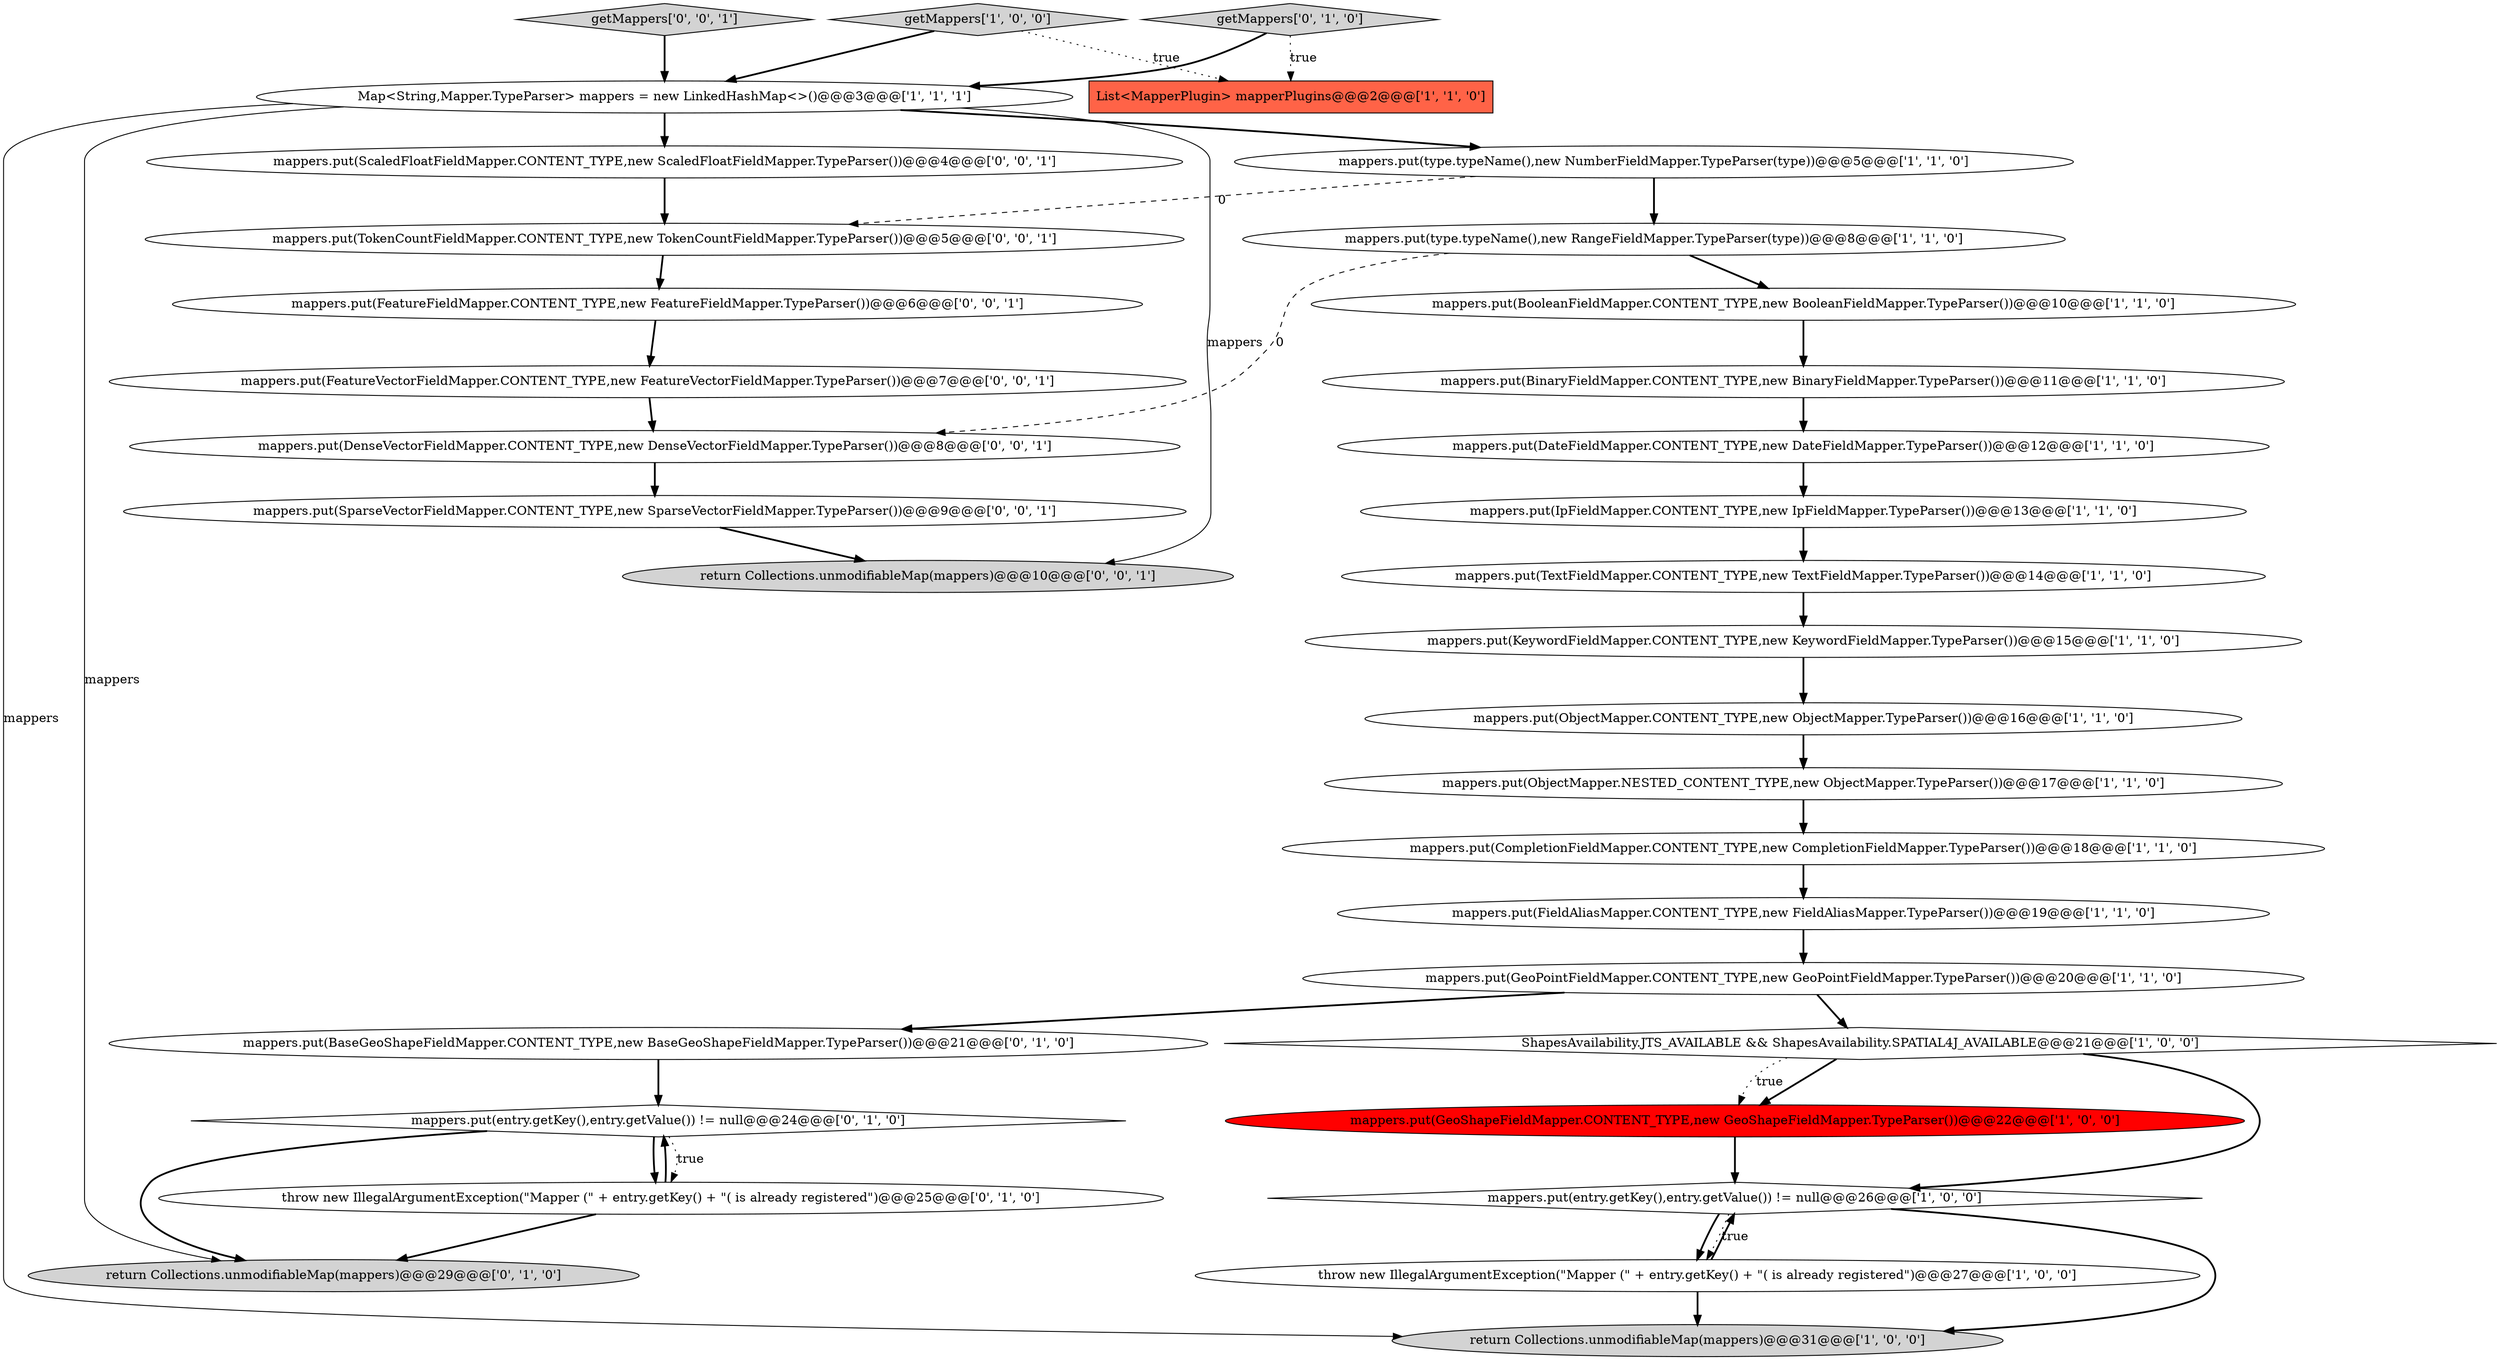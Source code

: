 digraph {
14 [style = filled, label = "mappers.put(DateFieldMapper.CONTENT_TYPE,new DateFieldMapper.TypeParser())@@@12@@@['1', '1', '0']", fillcolor = white, shape = ellipse image = "AAA0AAABBB1BBB"];
10 [style = filled, label = "mappers.put(CompletionFieldMapper.CONTENT_TYPE,new CompletionFieldMapper.TypeParser())@@@18@@@['1', '1', '0']", fillcolor = white, shape = ellipse image = "AAA0AAABBB1BBB"];
19 [style = filled, label = "getMappers['1', '0', '0']", fillcolor = lightgray, shape = diamond image = "AAA0AAABBB1BBB"];
6 [style = filled, label = "mappers.put(TextFieldMapper.CONTENT_TYPE,new TextFieldMapper.TypeParser())@@@14@@@['1', '1', '0']", fillcolor = white, shape = ellipse image = "AAA0AAABBB1BBB"];
27 [style = filled, label = "return Collections.unmodifiableMap(mappers)@@@10@@@['0', '0', '1']", fillcolor = lightgray, shape = ellipse image = "AAA0AAABBB3BBB"];
12 [style = filled, label = "throw new IllegalArgumentException(\"Mapper (\" + entry.getKey() + \"( is already registered\")@@@27@@@['1', '0', '0']", fillcolor = white, shape = ellipse image = "AAA0AAABBB1BBB"];
25 [style = filled, label = "return Collections.unmodifiableMap(mappers)@@@29@@@['0', '1', '0']", fillcolor = lightgray, shape = ellipse image = "AAA0AAABBB2BBB"];
21 [style = filled, label = "mappers.put(BaseGeoShapeFieldMapper.CONTENT_TYPE,new BaseGeoShapeFieldMapper.TypeParser())@@@21@@@['0', '1', '0']", fillcolor = white, shape = ellipse image = "AAA0AAABBB2BBB"];
31 [style = filled, label = "mappers.put(SparseVectorFieldMapper.CONTENT_TYPE,new SparseVectorFieldMapper.TypeParser())@@@9@@@['0', '0', '1']", fillcolor = white, shape = ellipse image = "AAA0AAABBB3BBB"];
33 [style = filled, label = "mappers.put(DenseVectorFieldMapper.CONTENT_TYPE,new DenseVectorFieldMapper.TypeParser())@@@8@@@['0', '0', '1']", fillcolor = white, shape = ellipse image = "AAA0AAABBB3BBB"];
0 [style = filled, label = "mappers.put(GeoPointFieldMapper.CONTENT_TYPE,new GeoPointFieldMapper.TypeParser())@@@20@@@['1', '1', '0']", fillcolor = white, shape = ellipse image = "AAA0AAABBB1BBB"];
24 [style = filled, label = "throw new IllegalArgumentException(\"Mapper (\" + entry.getKey() + \"( is already registered\")@@@25@@@['0', '1', '0']", fillcolor = white, shape = ellipse image = "AAA0AAABBB2BBB"];
32 [style = filled, label = "mappers.put(FeatureFieldMapper.CONTENT_TYPE,new FeatureFieldMapper.TypeParser())@@@6@@@['0', '0', '1']", fillcolor = white, shape = ellipse image = "AAA0AAABBB3BBB"];
5 [style = filled, label = "ShapesAvailability.JTS_AVAILABLE && ShapesAvailability.SPATIAL4J_AVAILABLE@@@21@@@['1', '0', '0']", fillcolor = white, shape = diamond image = "AAA0AAABBB1BBB"];
29 [style = filled, label = "mappers.put(TokenCountFieldMapper.CONTENT_TYPE,new TokenCountFieldMapper.TypeParser())@@@5@@@['0', '0', '1']", fillcolor = white, shape = ellipse image = "AAA0AAABBB3BBB"];
30 [style = filled, label = "mappers.put(ScaledFloatFieldMapper.CONTENT_TYPE,new ScaledFloatFieldMapper.TypeParser())@@@4@@@['0', '0', '1']", fillcolor = white, shape = ellipse image = "AAA0AAABBB3BBB"];
22 [style = filled, label = "mappers.put(entry.getKey(),entry.getValue()) != null@@@24@@@['0', '1', '0']", fillcolor = white, shape = diamond image = "AAA0AAABBB2BBB"];
18 [style = filled, label = "mappers.put(ObjectMapper.NESTED_CONTENT_TYPE,new ObjectMapper.TypeParser())@@@17@@@['1', '1', '0']", fillcolor = white, shape = ellipse image = "AAA0AAABBB1BBB"];
20 [style = filled, label = "mappers.put(BooleanFieldMapper.CONTENT_TYPE,new BooleanFieldMapper.TypeParser())@@@10@@@['1', '1', '0']", fillcolor = white, shape = ellipse image = "AAA0AAABBB1BBB"];
13 [style = filled, label = "mappers.put(BinaryFieldMapper.CONTENT_TYPE,new BinaryFieldMapper.TypeParser())@@@11@@@['1', '1', '0']", fillcolor = white, shape = ellipse image = "AAA0AAABBB1BBB"];
4 [style = filled, label = "mappers.put(type.typeName(),new RangeFieldMapper.TypeParser(type))@@@8@@@['1', '1', '0']", fillcolor = white, shape = ellipse image = "AAA0AAABBB1BBB"];
8 [style = filled, label = "mappers.put(FieldAliasMapper.CONTENT_TYPE,new FieldAliasMapper.TypeParser())@@@19@@@['1', '1', '0']", fillcolor = white, shape = ellipse image = "AAA0AAABBB1BBB"];
23 [style = filled, label = "getMappers['0', '1', '0']", fillcolor = lightgray, shape = diamond image = "AAA0AAABBB2BBB"];
15 [style = filled, label = "mappers.put(ObjectMapper.CONTENT_TYPE,new ObjectMapper.TypeParser())@@@16@@@['1', '1', '0']", fillcolor = white, shape = ellipse image = "AAA0AAABBB1BBB"];
11 [style = filled, label = "mappers.put(entry.getKey(),entry.getValue()) != null@@@26@@@['1', '0', '0']", fillcolor = white, shape = diamond image = "AAA0AAABBB1BBB"];
7 [style = filled, label = "return Collections.unmodifiableMap(mappers)@@@31@@@['1', '0', '0']", fillcolor = lightgray, shape = ellipse image = "AAA0AAABBB1BBB"];
17 [style = filled, label = "mappers.put(IpFieldMapper.CONTENT_TYPE,new IpFieldMapper.TypeParser())@@@13@@@['1', '1', '0']", fillcolor = white, shape = ellipse image = "AAA0AAABBB1BBB"];
1 [style = filled, label = "List<MapperPlugin> mapperPlugins@@@2@@@['1', '1', '0']", fillcolor = tomato, shape = box image = "AAA0AAABBB1BBB"];
3 [style = filled, label = "Map<String,Mapper.TypeParser> mappers = new LinkedHashMap<>()@@@3@@@['1', '1', '1']", fillcolor = white, shape = ellipse image = "AAA0AAABBB1BBB"];
16 [style = filled, label = "mappers.put(GeoShapeFieldMapper.CONTENT_TYPE,new GeoShapeFieldMapper.TypeParser())@@@22@@@['1', '0', '0']", fillcolor = red, shape = ellipse image = "AAA1AAABBB1BBB"];
28 [style = filled, label = "getMappers['0', '0', '1']", fillcolor = lightgray, shape = diamond image = "AAA0AAABBB3BBB"];
2 [style = filled, label = "mappers.put(KeywordFieldMapper.CONTENT_TYPE,new KeywordFieldMapper.TypeParser())@@@15@@@['1', '1', '0']", fillcolor = white, shape = ellipse image = "AAA0AAABBB1BBB"];
9 [style = filled, label = "mappers.put(type.typeName(),new NumberFieldMapper.TypeParser(type))@@@5@@@['1', '1', '0']", fillcolor = white, shape = ellipse image = "AAA0AAABBB1BBB"];
26 [style = filled, label = "mappers.put(FeatureVectorFieldMapper.CONTENT_TYPE,new FeatureVectorFieldMapper.TypeParser())@@@7@@@['0', '0', '1']", fillcolor = white, shape = ellipse image = "AAA0AAABBB3BBB"];
19->1 [style = dotted, label="true"];
22->25 [style = bold, label=""];
20->13 [style = bold, label=""];
16->11 [style = bold, label=""];
17->6 [style = bold, label=""];
3->7 [style = solid, label="mappers"];
3->25 [style = solid, label="mappers"];
9->4 [style = bold, label=""];
11->12 [style = dotted, label="true"];
12->11 [style = bold, label=""];
14->17 [style = bold, label=""];
11->12 [style = bold, label=""];
23->3 [style = bold, label=""];
0->21 [style = bold, label=""];
22->24 [style = dotted, label="true"];
24->22 [style = bold, label=""];
15->18 [style = bold, label=""];
32->26 [style = bold, label=""];
30->29 [style = bold, label=""];
12->7 [style = bold, label=""];
4->33 [style = dashed, label="0"];
6->2 [style = bold, label=""];
8->0 [style = bold, label=""];
3->9 [style = bold, label=""];
5->16 [style = bold, label=""];
23->1 [style = dotted, label="true"];
9->29 [style = dashed, label="0"];
18->10 [style = bold, label=""];
10->8 [style = bold, label=""];
31->27 [style = bold, label=""];
21->22 [style = bold, label=""];
24->25 [style = bold, label=""];
29->32 [style = bold, label=""];
2->15 [style = bold, label=""];
4->20 [style = bold, label=""];
5->16 [style = dotted, label="true"];
33->31 [style = bold, label=""];
5->11 [style = bold, label=""];
28->3 [style = bold, label=""];
22->24 [style = bold, label=""];
3->27 [style = solid, label="mappers"];
3->30 [style = bold, label=""];
26->33 [style = bold, label=""];
13->14 [style = bold, label=""];
19->3 [style = bold, label=""];
11->7 [style = bold, label=""];
0->5 [style = bold, label=""];
}
